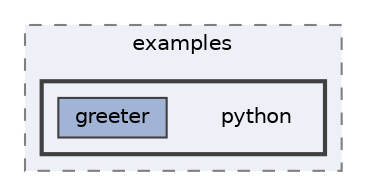 digraph "flatbuffers/grpc/examples/python"
{
 // LATEX_PDF_SIZE
  bgcolor="transparent";
  edge [fontname=Helvetica,fontsize=10,labelfontname=Helvetica,labelfontsize=10];
  node [fontname=Helvetica,fontsize=10,shape=box,height=0.2,width=0.4];
  compound=true
  subgraph clusterdir_3120b9c97cfe637cdcdf684f33b8ae34 {
    graph [ bgcolor="#edf0f7", pencolor="grey50", label="examples", fontname=Helvetica,fontsize=10 style="filled,dashed", URL="dir_3120b9c97cfe637cdcdf684f33b8ae34.html",tooltip=""]
  subgraph clusterdir_34bdf91c9049e81348206e222feb3d89 {
    graph [ bgcolor="#edf0f7", pencolor="grey25", label="", fontname=Helvetica,fontsize=10 style="filled,bold", URL="dir_34bdf91c9049e81348206e222feb3d89.html",tooltip=""]
    dir_34bdf91c9049e81348206e222feb3d89 [shape=plaintext, label="python"];
  dir_1895611536b03c67835db8530b34551e [label="greeter", fillcolor="#a2b4d6", color="grey25", style="filled", URL="dir_1895611536b03c67835db8530b34551e.html",tooltip=""];
  }
  }
}
